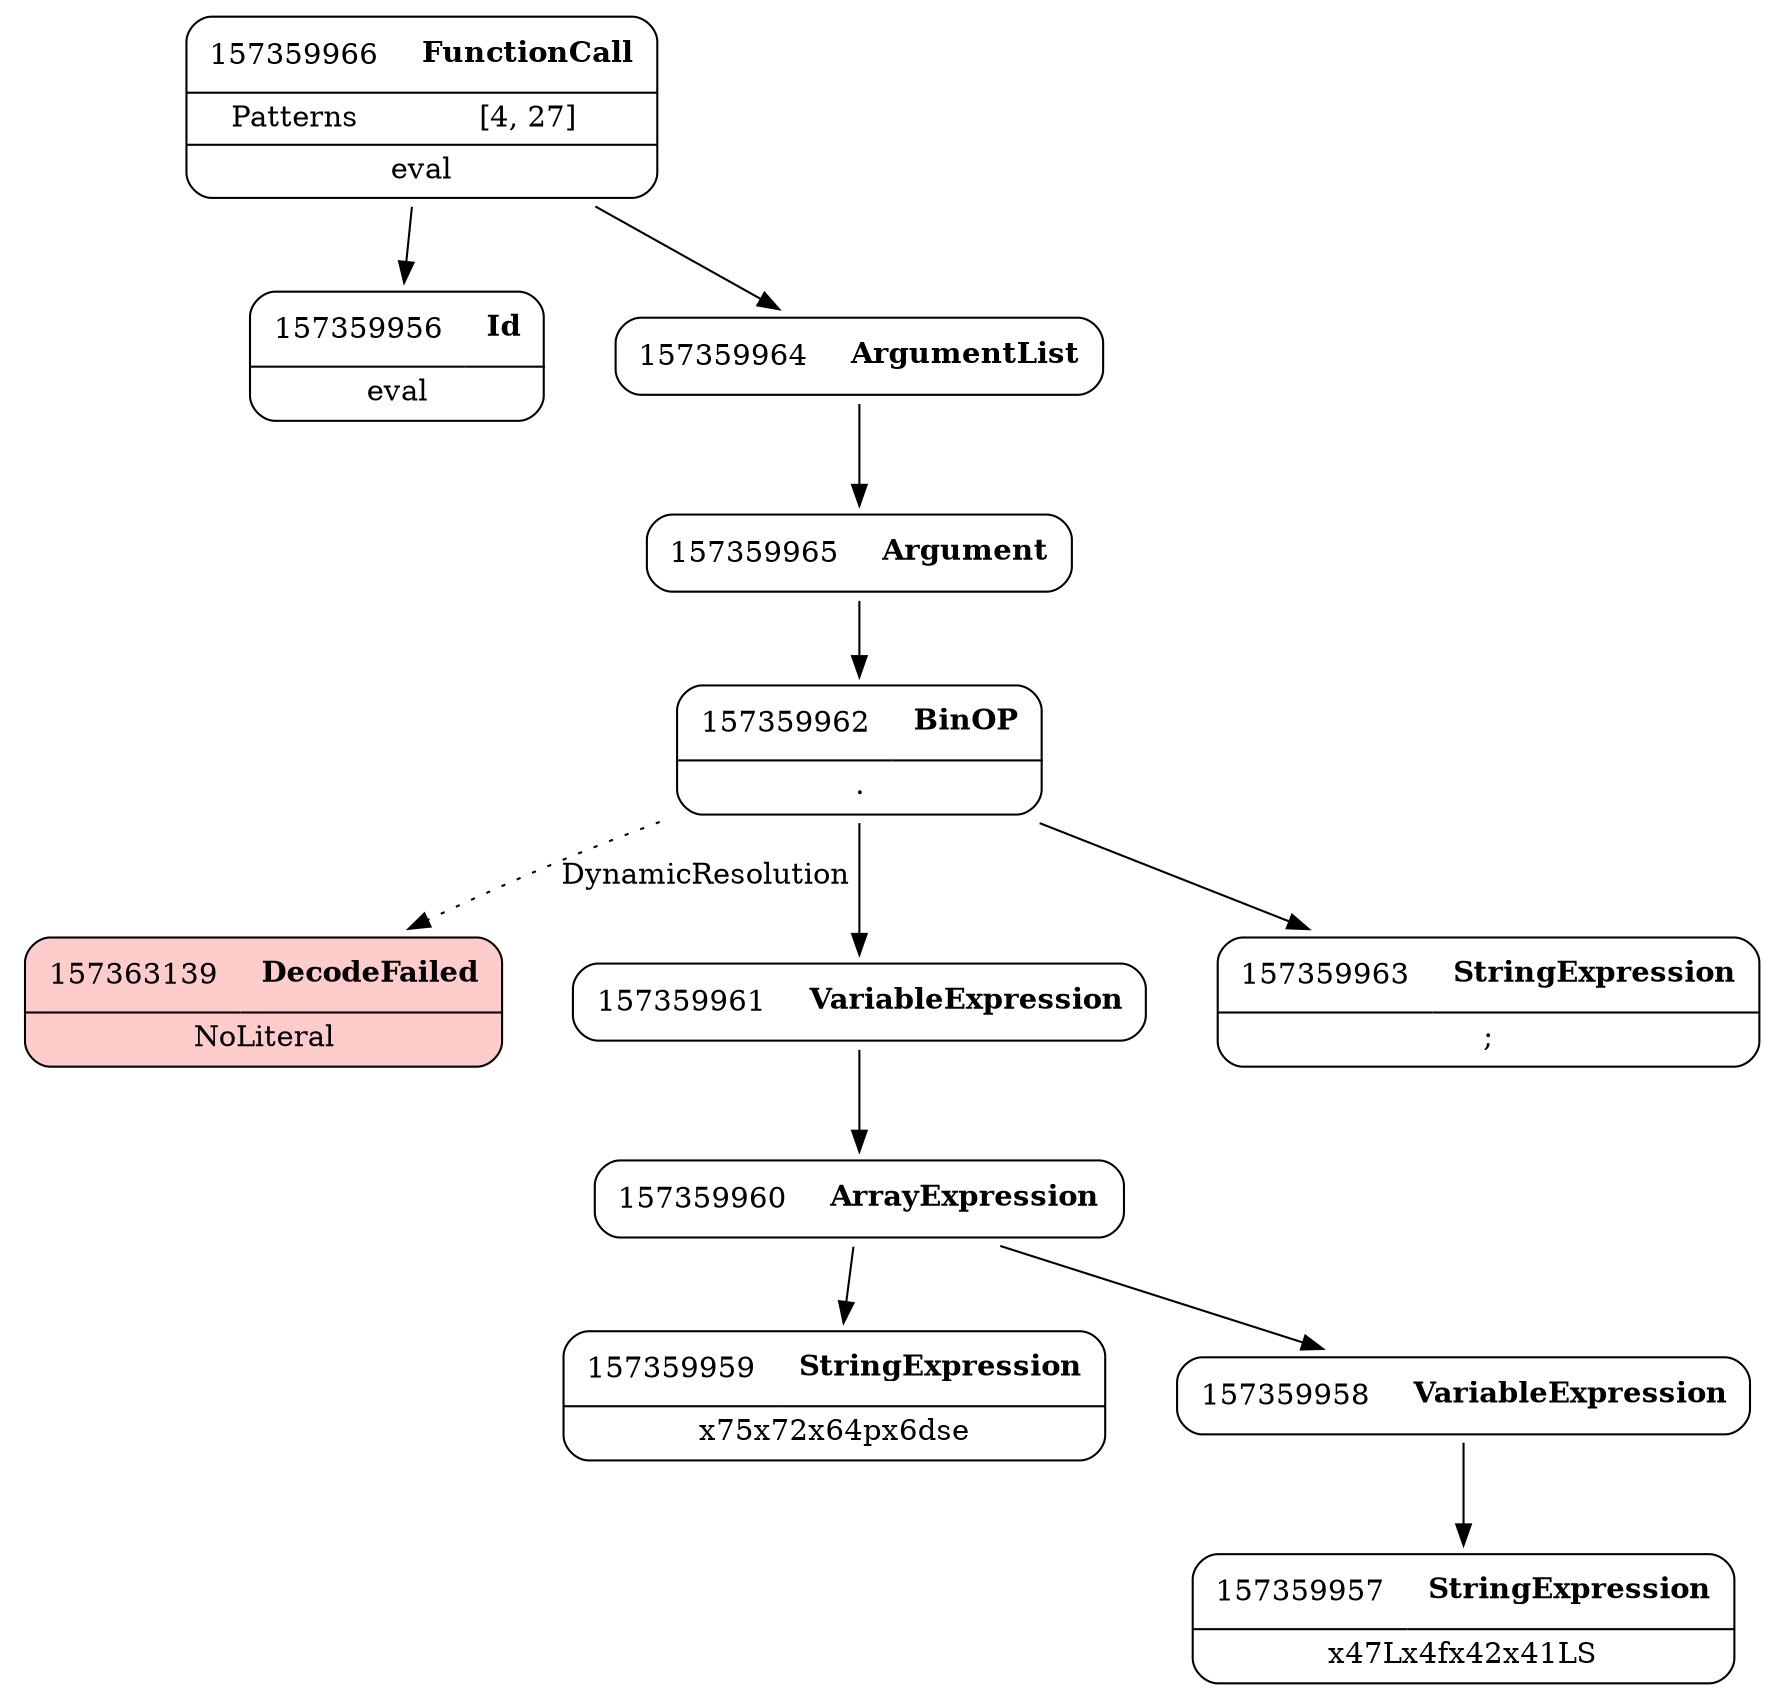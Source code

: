 digraph ast {
node [shape=none];
157363139 [label=<<TABLE border='1' cellspacing='0' cellpadding='10' style='rounded' bgcolor='#FFCCCC' ><TR><TD border='0'>157363139</TD><TD border='0'><B>DecodeFailed</B></TD></TR><HR/><TR><TD border='0' cellpadding='5' colspan='2'>NoLiteral</TD></TR></TABLE>>];
157359957 [label=<<TABLE border='1' cellspacing='0' cellpadding='10' style='rounded' ><TR><TD border='0'>157359957</TD><TD border='0'><B>StringExpression</B></TD></TR><HR/><TR><TD border='0' cellpadding='5' colspan='2'>x47Lx4fx42x41LS</TD></TR></TABLE>>];
157359956 [label=<<TABLE border='1' cellspacing='0' cellpadding='10' style='rounded' ><TR><TD border='0'>157359956</TD><TD border='0'><B>Id</B></TD></TR><HR/><TR><TD border='0' cellpadding='5' colspan='2'>eval</TD></TR></TABLE>>];
157359959 [label=<<TABLE border='1' cellspacing='0' cellpadding='10' style='rounded' ><TR><TD border='0'>157359959</TD><TD border='0'><B>StringExpression</B></TD></TR><HR/><TR><TD border='0' cellpadding='5' colspan='2'>x75x72x64px6dse</TD></TR></TABLE>>];
157359958 [label=<<TABLE border='1' cellspacing='0' cellpadding='10' style='rounded' ><TR><TD border='0'>157359958</TD><TD border='0'><B>VariableExpression</B></TD></TR></TABLE>>];
157359958 -> 157359957 [weight=2];
157359961 [label=<<TABLE border='1' cellspacing='0' cellpadding='10' style='rounded' ><TR><TD border='0'>157359961</TD><TD border='0'><B>VariableExpression</B></TD></TR></TABLE>>];
157359961 -> 157359960 [weight=2];
157359960 [label=<<TABLE border='1' cellspacing='0' cellpadding='10' style='rounded' ><TR><TD border='0'>157359960</TD><TD border='0'><B>ArrayExpression</B></TD></TR></TABLE>>];
157359960 -> 157359958 [weight=2];
157359960 -> 157359959 [weight=2];
157359963 [label=<<TABLE border='1' cellspacing='0' cellpadding='10' style='rounded' ><TR><TD border='0'>157359963</TD><TD border='0'><B>StringExpression</B></TD></TR><HR/><TR><TD border='0' cellpadding='5' colspan='2'>;</TD></TR></TABLE>>];
157359962 [label=<<TABLE border='1' cellspacing='0' cellpadding='10' style='rounded' ><TR><TD border='0'>157359962</TD><TD border='0'><B>BinOP</B></TD></TR><HR/><TR><TD border='0' cellpadding='5' colspan='2'>.</TD></TR></TABLE>>];
157359962 -> 157359961 [weight=2];
157359962 -> 157359963 [weight=2];
157359962 -> 157363139 [style=dotted,label=DynamicResolution];
157359965 [label=<<TABLE border='1' cellspacing='0' cellpadding='10' style='rounded' ><TR><TD border='0'>157359965</TD><TD border='0'><B>Argument</B></TD></TR></TABLE>>];
157359965 -> 157359962 [weight=2];
157359964 [label=<<TABLE border='1' cellspacing='0' cellpadding='10' style='rounded' ><TR><TD border='0'>157359964</TD><TD border='0'><B>ArgumentList</B></TD></TR></TABLE>>];
157359964 -> 157359965 [weight=2];
157359966 [label=<<TABLE border='1' cellspacing='0' cellpadding='10' style='rounded' ><TR><TD border='0'>157359966</TD><TD border='0'><B>FunctionCall</B></TD></TR><HR/><TR><TD border='0' cellpadding='5'>Patterns</TD><TD border='0' cellpadding='5'>[4, 27]</TD></TR><HR/><TR><TD border='0' cellpadding='5' colspan='2'>eval</TD></TR></TABLE>>];
157359966 -> 157359956 [weight=2];
157359966 -> 157359964 [weight=2];
}
